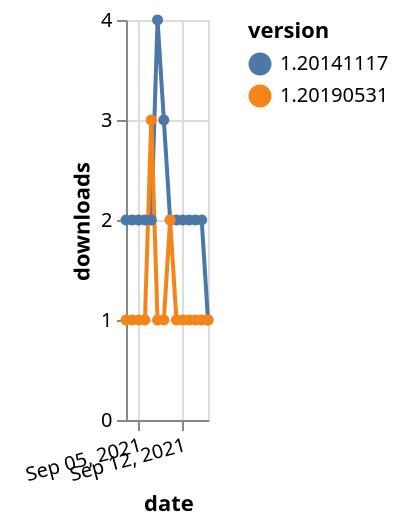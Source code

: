 {"$schema": "https://vega.github.io/schema/vega-lite/v5.json", "description": "A simple bar chart with embedded data.", "data": {"values": [{"date": "2021-09-03", "total": 2461, "delta": 2, "version": "1.20141117"}, {"date": "2021-09-04", "total": 2463, "delta": 2, "version": "1.20141117"}, {"date": "2021-09-05", "total": 2465, "delta": 2, "version": "1.20141117"}, {"date": "2021-09-06", "total": 2467, "delta": 2, "version": "1.20141117"}, {"date": "2021-09-07", "total": 2469, "delta": 2, "version": "1.20141117"}, {"date": "2021-09-08", "total": 2473, "delta": 4, "version": "1.20141117"}, {"date": "2021-09-09", "total": 2476, "delta": 3, "version": "1.20141117"}, {"date": "2021-09-10", "total": 2478, "delta": 2, "version": "1.20141117"}, {"date": "2021-09-11", "total": 2480, "delta": 2, "version": "1.20141117"}, {"date": "2021-09-12", "total": 2482, "delta": 2, "version": "1.20141117"}, {"date": "2021-09-13", "total": 2484, "delta": 2, "version": "1.20141117"}, {"date": "2021-09-14", "total": 2486, "delta": 2, "version": "1.20141117"}, {"date": "2021-09-15", "total": 2488, "delta": 2, "version": "1.20141117"}, {"date": "2021-09-16", "total": 2489, "delta": 1, "version": "1.20141117"}, {"date": "2021-09-03", "total": 191, "delta": 1, "version": "1.20190531"}, {"date": "2021-09-04", "total": 192, "delta": 1, "version": "1.20190531"}, {"date": "2021-09-05", "total": 193, "delta": 1, "version": "1.20190531"}, {"date": "2021-09-06", "total": 194, "delta": 1, "version": "1.20190531"}, {"date": "2021-09-07", "total": 197, "delta": 3, "version": "1.20190531"}, {"date": "2021-09-08", "total": 198, "delta": 1, "version": "1.20190531"}, {"date": "2021-09-09", "total": 199, "delta": 1, "version": "1.20190531"}, {"date": "2021-09-10", "total": 201, "delta": 2, "version": "1.20190531"}, {"date": "2021-09-11", "total": 202, "delta": 1, "version": "1.20190531"}, {"date": "2021-09-12", "total": 203, "delta": 1, "version": "1.20190531"}, {"date": "2021-09-13", "total": 204, "delta": 1, "version": "1.20190531"}, {"date": "2021-09-14", "total": 205, "delta": 1, "version": "1.20190531"}, {"date": "2021-09-15", "total": 206, "delta": 1, "version": "1.20190531"}, {"date": "2021-09-16", "total": 207, "delta": 1, "version": "1.20190531"}]}, "width": "container", "mark": {"type": "line", "point": {"filled": true}}, "encoding": {"x": {"field": "date", "type": "temporal", "timeUnit": "yearmonthdate", "title": "date", "axis": {"labelAngle": -15}}, "y": {"field": "delta", "type": "quantitative", "title": "downloads"}, "color": {"field": "version", "type": "nominal"}, "tooltip": {"field": "delta"}}}